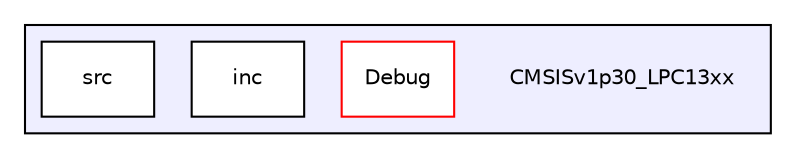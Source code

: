 digraph "CMSISv1p30_LPC13xx" {
  compound=true
  node [ fontsize="10", fontname="Helvetica"];
  edge [ labelfontsize="10", labelfontname="Helvetica"];
  subgraph clusterdir_980213c7904a4e0c9fe055a43c5df97c {
    graph [ bgcolor="#eeeeff", pencolor="black", label="" URL="dir_980213c7904a4e0c9fe055a43c5df97c.html"];
    dir_980213c7904a4e0c9fe055a43c5df97c [shape=plaintext label="CMSISv1p30_LPC13xx"];
    dir_4fe15083860086b4a5df9ec44154930b [shape=box label="Debug" color="red" fillcolor="white" style="filled" URL="dir_4fe15083860086b4a5df9ec44154930b.html"];
    dir_7553e0879ffd51f551e62aa08ec82db0 [shape=box label="inc" color="black" fillcolor="white" style="filled" URL="dir_7553e0879ffd51f551e62aa08ec82db0.html"];
    dir_0019a94ac6e265db9987f90720fb8fd6 [shape=box label="src" color="black" fillcolor="white" style="filled" URL="dir_0019a94ac6e265db9987f90720fb8fd6.html"];
  }
}
